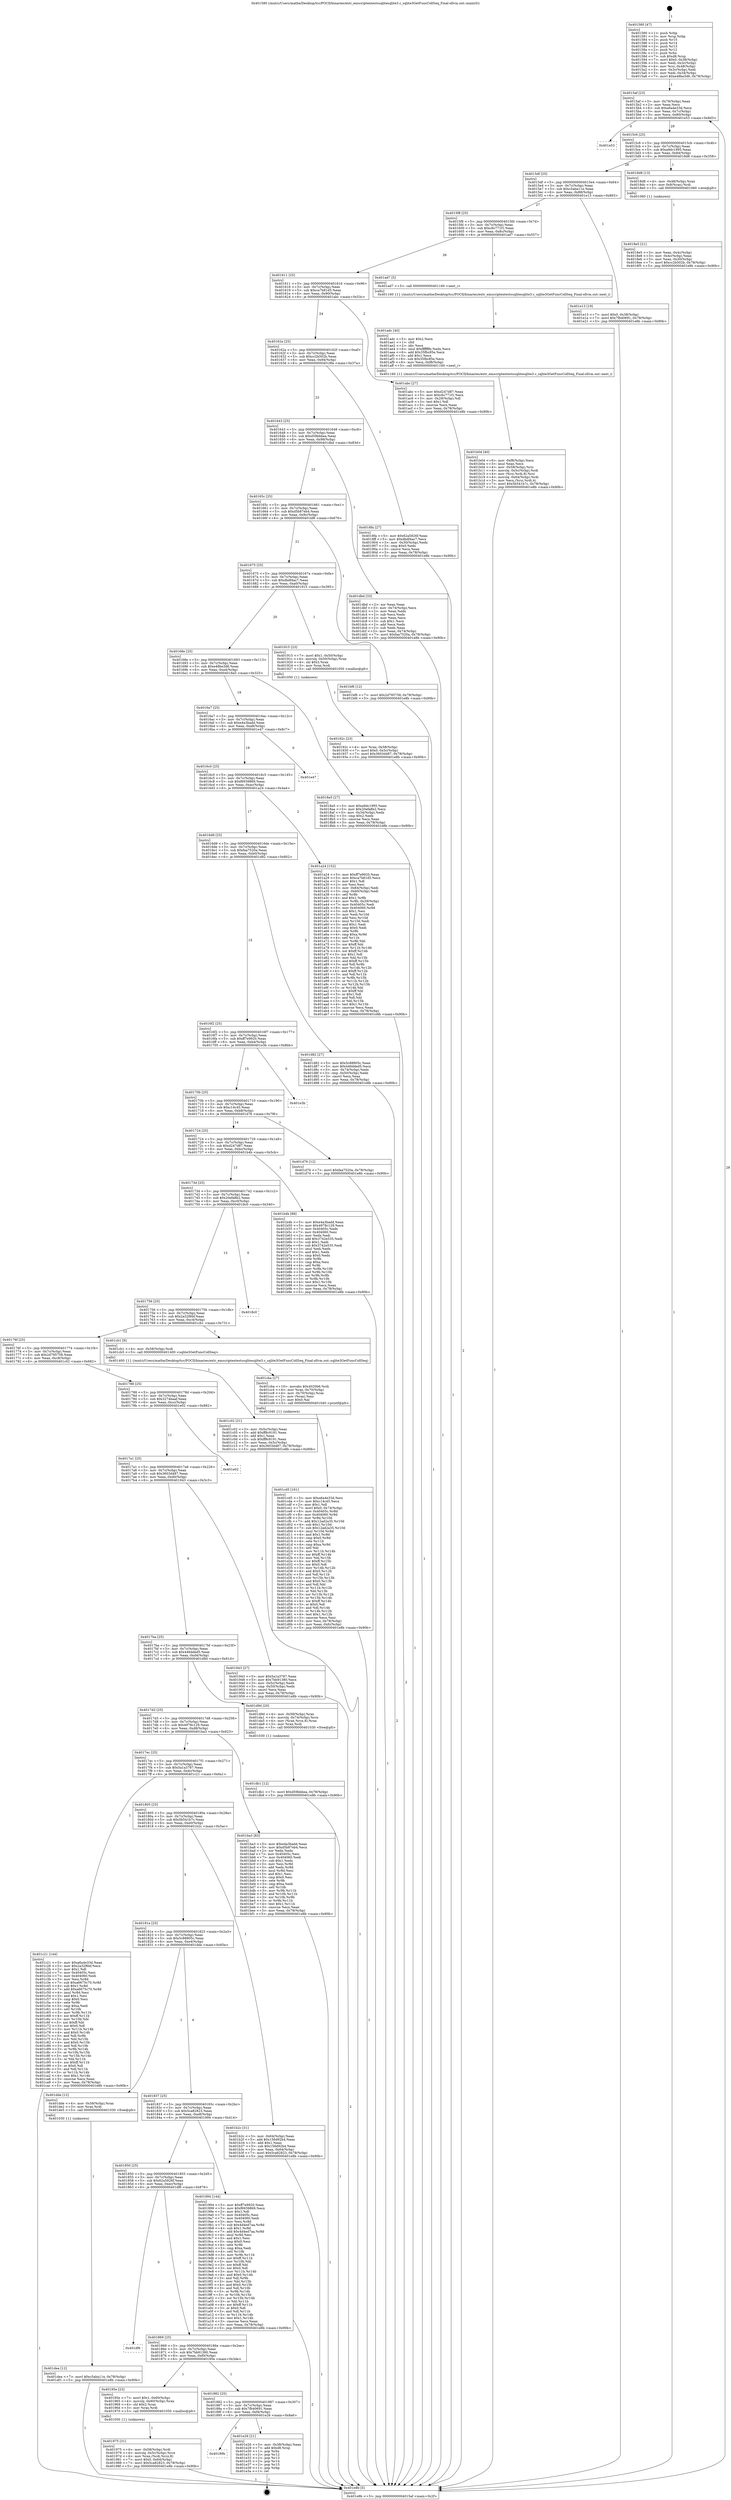 digraph "0x401580" {
  label = "0x401580 (/mnt/c/Users/mathe/Desktop/tcc/POCII/binaries/extr_emscriptentestssqlitesqlite3.c_sqlite3GetFuncCollSeq_Final-ollvm.out::main(0))"
  labelloc = "t"
  node[shape=record]

  Entry [label="",width=0.3,height=0.3,shape=circle,fillcolor=black,style=filled]
  "0x4015af" [label="{
     0x4015af [23]\l
     | [instrs]\l
     &nbsp;&nbsp;0x4015af \<+3\>: mov -0x78(%rbp),%eax\l
     &nbsp;&nbsp;0x4015b2 \<+2\>: mov %eax,%ecx\l
     &nbsp;&nbsp;0x4015b4 \<+6\>: sub $0xa6a4e33d,%ecx\l
     &nbsp;&nbsp;0x4015ba \<+3\>: mov %eax,-0x7c(%rbp)\l
     &nbsp;&nbsp;0x4015bd \<+3\>: mov %ecx,-0x80(%rbp)\l
     &nbsp;&nbsp;0x4015c0 \<+6\>: je 0000000000401e53 \<main+0x8d3\>\l
  }"]
  "0x401e53" [label="{
     0x401e53\l
  }", style=dashed]
  "0x4015c6" [label="{
     0x4015c6 [25]\l
     | [instrs]\l
     &nbsp;&nbsp;0x4015c6 \<+5\>: jmp 00000000004015cb \<main+0x4b\>\l
     &nbsp;&nbsp;0x4015cb \<+3\>: mov -0x7c(%rbp),%eax\l
     &nbsp;&nbsp;0x4015ce \<+5\>: sub $0xa9dc1995,%eax\l
     &nbsp;&nbsp;0x4015d3 \<+6\>: mov %eax,-0x84(%rbp)\l
     &nbsp;&nbsp;0x4015d9 \<+6\>: je 00000000004018d8 \<main+0x358\>\l
  }"]
  Exit [label="",width=0.3,height=0.3,shape=circle,fillcolor=black,style=filled,peripheries=2]
  "0x4018d8" [label="{
     0x4018d8 [13]\l
     | [instrs]\l
     &nbsp;&nbsp;0x4018d8 \<+4\>: mov -0x48(%rbp),%rax\l
     &nbsp;&nbsp;0x4018dc \<+4\>: mov 0x8(%rax),%rdi\l
     &nbsp;&nbsp;0x4018e0 \<+5\>: call 0000000000401060 \<atoi@plt\>\l
     | [calls]\l
     &nbsp;&nbsp;0x401060 \{1\} (unknown)\l
  }"]
  "0x4015df" [label="{
     0x4015df [25]\l
     | [instrs]\l
     &nbsp;&nbsp;0x4015df \<+5\>: jmp 00000000004015e4 \<main+0x64\>\l
     &nbsp;&nbsp;0x4015e4 \<+3\>: mov -0x7c(%rbp),%eax\l
     &nbsp;&nbsp;0x4015e7 \<+5\>: sub $0xc5aba11e,%eax\l
     &nbsp;&nbsp;0x4015ec \<+6\>: mov %eax,-0x88(%rbp)\l
     &nbsp;&nbsp;0x4015f2 \<+6\>: je 0000000000401e13 \<main+0x893\>\l
  }"]
  "0x40189b" [label="{
     0x40189b\l
  }", style=dashed]
  "0x401e13" [label="{
     0x401e13 [19]\l
     | [instrs]\l
     &nbsp;&nbsp;0x401e13 \<+7\>: movl $0x0,-0x38(%rbp)\l
     &nbsp;&nbsp;0x401e1a \<+7\>: movl $0x7fb40691,-0x78(%rbp)\l
     &nbsp;&nbsp;0x401e21 \<+5\>: jmp 0000000000401e8b \<main+0x90b\>\l
  }"]
  "0x4015f8" [label="{
     0x4015f8 [25]\l
     | [instrs]\l
     &nbsp;&nbsp;0x4015f8 \<+5\>: jmp 00000000004015fd \<main+0x7d\>\l
     &nbsp;&nbsp;0x4015fd \<+3\>: mov -0x7c(%rbp),%eax\l
     &nbsp;&nbsp;0x401600 \<+5\>: sub $0xc6c771f1,%eax\l
     &nbsp;&nbsp;0x401605 \<+6\>: mov %eax,-0x8c(%rbp)\l
     &nbsp;&nbsp;0x40160b \<+6\>: je 0000000000401ad7 \<main+0x557\>\l
  }"]
  "0x401e26" [label="{
     0x401e26 [21]\l
     | [instrs]\l
     &nbsp;&nbsp;0x401e26 \<+3\>: mov -0x38(%rbp),%eax\l
     &nbsp;&nbsp;0x401e29 \<+7\>: add $0xd8,%rsp\l
     &nbsp;&nbsp;0x401e30 \<+1\>: pop %rbx\l
     &nbsp;&nbsp;0x401e31 \<+2\>: pop %r12\l
     &nbsp;&nbsp;0x401e33 \<+2\>: pop %r13\l
     &nbsp;&nbsp;0x401e35 \<+2\>: pop %r14\l
     &nbsp;&nbsp;0x401e37 \<+2\>: pop %r15\l
     &nbsp;&nbsp;0x401e39 \<+1\>: pop %rbp\l
     &nbsp;&nbsp;0x401e3a \<+1\>: ret\l
  }"]
  "0x401ad7" [label="{
     0x401ad7 [5]\l
     | [instrs]\l
     &nbsp;&nbsp;0x401ad7 \<+5\>: call 0000000000401160 \<next_i\>\l
     | [calls]\l
     &nbsp;&nbsp;0x401160 \{1\} (/mnt/c/Users/mathe/Desktop/tcc/POCII/binaries/extr_emscriptentestssqlitesqlite3.c_sqlite3GetFuncCollSeq_Final-ollvm.out::next_i)\l
  }"]
  "0x401611" [label="{
     0x401611 [25]\l
     | [instrs]\l
     &nbsp;&nbsp;0x401611 \<+5\>: jmp 0000000000401616 \<main+0x96\>\l
     &nbsp;&nbsp;0x401616 \<+3\>: mov -0x7c(%rbp),%eax\l
     &nbsp;&nbsp;0x401619 \<+5\>: sub $0xca7b81d5,%eax\l
     &nbsp;&nbsp;0x40161e \<+6\>: mov %eax,-0x90(%rbp)\l
     &nbsp;&nbsp;0x401624 \<+6\>: je 0000000000401abc \<main+0x53c\>\l
  }"]
  "0x401dea" [label="{
     0x401dea [12]\l
     | [instrs]\l
     &nbsp;&nbsp;0x401dea \<+7\>: movl $0xc5aba11e,-0x78(%rbp)\l
     &nbsp;&nbsp;0x401df1 \<+5\>: jmp 0000000000401e8b \<main+0x90b\>\l
  }"]
  "0x401abc" [label="{
     0x401abc [27]\l
     | [instrs]\l
     &nbsp;&nbsp;0x401abc \<+5\>: mov $0xd247d87,%eax\l
     &nbsp;&nbsp;0x401ac1 \<+5\>: mov $0xc6c771f1,%ecx\l
     &nbsp;&nbsp;0x401ac6 \<+3\>: mov -0x29(%rbp),%dl\l
     &nbsp;&nbsp;0x401ac9 \<+3\>: test $0x1,%dl\l
     &nbsp;&nbsp;0x401acc \<+3\>: cmovne %ecx,%eax\l
     &nbsp;&nbsp;0x401acf \<+3\>: mov %eax,-0x78(%rbp)\l
     &nbsp;&nbsp;0x401ad2 \<+5\>: jmp 0000000000401e8b \<main+0x90b\>\l
  }"]
  "0x40162a" [label="{
     0x40162a [25]\l
     | [instrs]\l
     &nbsp;&nbsp;0x40162a \<+5\>: jmp 000000000040162f \<main+0xaf\>\l
     &nbsp;&nbsp;0x40162f \<+3\>: mov -0x7c(%rbp),%eax\l
     &nbsp;&nbsp;0x401632 \<+5\>: sub $0xcc2b502b,%eax\l
     &nbsp;&nbsp;0x401637 \<+6\>: mov %eax,-0x94(%rbp)\l
     &nbsp;&nbsp;0x40163d \<+6\>: je 00000000004018fa \<main+0x37a\>\l
  }"]
  "0x401db1" [label="{
     0x401db1 [12]\l
     | [instrs]\l
     &nbsp;&nbsp;0x401db1 \<+7\>: movl $0xd59bbbea,-0x78(%rbp)\l
     &nbsp;&nbsp;0x401db8 \<+5\>: jmp 0000000000401e8b \<main+0x90b\>\l
  }"]
  "0x4018fa" [label="{
     0x4018fa [27]\l
     | [instrs]\l
     &nbsp;&nbsp;0x4018fa \<+5\>: mov $0x62a5826f,%eax\l
     &nbsp;&nbsp;0x4018ff \<+5\>: mov $0xdbdf4ac7,%ecx\l
     &nbsp;&nbsp;0x401904 \<+3\>: mov -0x30(%rbp),%edx\l
     &nbsp;&nbsp;0x401907 \<+3\>: cmp $0x0,%edx\l
     &nbsp;&nbsp;0x40190a \<+3\>: cmove %ecx,%eax\l
     &nbsp;&nbsp;0x40190d \<+3\>: mov %eax,-0x78(%rbp)\l
     &nbsp;&nbsp;0x401910 \<+5\>: jmp 0000000000401e8b \<main+0x90b\>\l
  }"]
  "0x401643" [label="{
     0x401643 [25]\l
     | [instrs]\l
     &nbsp;&nbsp;0x401643 \<+5\>: jmp 0000000000401648 \<main+0xc8\>\l
     &nbsp;&nbsp;0x401648 \<+3\>: mov -0x7c(%rbp),%eax\l
     &nbsp;&nbsp;0x40164b \<+5\>: sub $0xd59bbbea,%eax\l
     &nbsp;&nbsp;0x401650 \<+6\>: mov %eax,-0x98(%rbp)\l
     &nbsp;&nbsp;0x401656 \<+6\>: je 0000000000401dbd \<main+0x83d\>\l
  }"]
  "0x401cd5" [label="{
     0x401cd5 [161]\l
     | [instrs]\l
     &nbsp;&nbsp;0x401cd5 \<+5\>: mov $0xa6a4e33d,%esi\l
     &nbsp;&nbsp;0x401cda \<+5\>: mov $0xc14c45,%ecx\l
     &nbsp;&nbsp;0x401cdf \<+2\>: mov $0x1,%dl\l
     &nbsp;&nbsp;0x401ce1 \<+7\>: movl $0x0,-0x74(%rbp)\l
     &nbsp;&nbsp;0x401ce8 \<+8\>: mov 0x40405c,%r8d\l
     &nbsp;&nbsp;0x401cf0 \<+8\>: mov 0x404060,%r9d\l
     &nbsp;&nbsp;0x401cf8 \<+3\>: mov %r8d,%r10d\l
     &nbsp;&nbsp;0x401cfb \<+7\>: add $0x12ad2a35,%r10d\l
     &nbsp;&nbsp;0x401d02 \<+4\>: sub $0x1,%r10d\l
     &nbsp;&nbsp;0x401d06 \<+7\>: sub $0x12ad2a35,%r10d\l
     &nbsp;&nbsp;0x401d0d \<+4\>: imul %r10d,%r8d\l
     &nbsp;&nbsp;0x401d11 \<+4\>: and $0x1,%r8d\l
     &nbsp;&nbsp;0x401d15 \<+4\>: cmp $0x0,%r8d\l
     &nbsp;&nbsp;0x401d19 \<+4\>: sete %r11b\l
     &nbsp;&nbsp;0x401d1d \<+4\>: cmp $0xa,%r9d\l
     &nbsp;&nbsp;0x401d21 \<+3\>: setl %bl\l
     &nbsp;&nbsp;0x401d24 \<+3\>: mov %r11b,%r14b\l
     &nbsp;&nbsp;0x401d27 \<+4\>: xor $0xff,%r14b\l
     &nbsp;&nbsp;0x401d2b \<+3\>: mov %bl,%r15b\l
     &nbsp;&nbsp;0x401d2e \<+4\>: xor $0xff,%r15b\l
     &nbsp;&nbsp;0x401d32 \<+3\>: xor $0x0,%dl\l
     &nbsp;&nbsp;0x401d35 \<+3\>: mov %r14b,%r12b\l
     &nbsp;&nbsp;0x401d38 \<+4\>: and $0x0,%r12b\l
     &nbsp;&nbsp;0x401d3c \<+3\>: and %dl,%r11b\l
     &nbsp;&nbsp;0x401d3f \<+3\>: mov %r15b,%r13b\l
     &nbsp;&nbsp;0x401d42 \<+4\>: and $0x0,%r13b\l
     &nbsp;&nbsp;0x401d46 \<+2\>: and %dl,%bl\l
     &nbsp;&nbsp;0x401d48 \<+3\>: or %r11b,%r12b\l
     &nbsp;&nbsp;0x401d4b \<+3\>: or %bl,%r13b\l
     &nbsp;&nbsp;0x401d4e \<+3\>: xor %r13b,%r12b\l
     &nbsp;&nbsp;0x401d51 \<+3\>: or %r15b,%r14b\l
     &nbsp;&nbsp;0x401d54 \<+4\>: xor $0xff,%r14b\l
     &nbsp;&nbsp;0x401d58 \<+3\>: or $0x0,%dl\l
     &nbsp;&nbsp;0x401d5b \<+3\>: and %dl,%r14b\l
     &nbsp;&nbsp;0x401d5e \<+3\>: or %r14b,%r12b\l
     &nbsp;&nbsp;0x401d61 \<+4\>: test $0x1,%r12b\l
     &nbsp;&nbsp;0x401d65 \<+3\>: cmovne %ecx,%esi\l
     &nbsp;&nbsp;0x401d68 \<+3\>: mov %esi,-0x78(%rbp)\l
     &nbsp;&nbsp;0x401d6b \<+6\>: mov %eax,-0xfc(%rbp)\l
     &nbsp;&nbsp;0x401d71 \<+5\>: jmp 0000000000401e8b \<main+0x90b\>\l
  }"]
  "0x401dbd" [label="{
     0x401dbd [33]\l
     | [instrs]\l
     &nbsp;&nbsp;0x401dbd \<+2\>: xor %eax,%eax\l
     &nbsp;&nbsp;0x401dbf \<+3\>: mov -0x74(%rbp),%ecx\l
     &nbsp;&nbsp;0x401dc2 \<+2\>: mov %eax,%edx\l
     &nbsp;&nbsp;0x401dc4 \<+2\>: sub %ecx,%edx\l
     &nbsp;&nbsp;0x401dc6 \<+2\>: mov %eax,%ecx\l
     &nbsp;&nbsp;0x401dc8 \<+3\>: sub $0x1,%ecx\l
     &nbsp;&nbsp;0x401dcb \<+2\>: add %ecx,%edx\l
     &nbsp;&nbsp;0x401dcd \<+2\>: sub %edx,%eax\l
     &nbsp;&nbsp;0x401dcf \<+3\>: mov %eax,-0x74(%rbp)\l
     &nbsp;&nbsp;0x401dd2 \<+7\>: movl $0xfaa7520a,-0x78(%rbp)\l
     &nbsp;&nbsp;0x401dd9 \<+5\>: jmp 0000000000401e8b \<main+0x90b\>\l
  }"]
  "0x40165c" [label="{
     0x40165c [25]\l
     | [instrs]\l
     &nbsp;&nbsp;0x40165c \<+5\>: jmp 0000000000401661 \<main+0xe1\>\l
     &nbsp;&nbsp;0x401661 \<+3\>: mov -0x7c(%rbp),%eax\l
     &nbsp;&nbsp;0x401664 \<+5\>: sub $0xd5b87eb4,%eax\l
     &nbsp;&nbsp;0x401669 \<+6\>: mov %eax,-0x9c(%rbp)\l
     &nbsp;&nbsp;0x40166f \<+6\>: je 0000000000401bf6 \<main+0x676\>\l
  }"]
  "0x401cba" [label="{
     0x401cba [27]\l
     | [instrs]\l
     &nbsp;&nbsp;0x401cba \<+10\>: movabs $0x4020b6,%rdi\l
     &nbsp;&nbsp;0x401cc4 \<+4\>: mov %rax,-0x70(%rbp)\l
     &nbsp;&nbsp;0x401cc8 \<+4\>: mov -0x70(%rbp),%rax\l
     &nbsp;&nbsp;0x401ccc \<+2\>: mov (%rax),%esi\l
     &nbsp;&nbsp;0x401cce \<+2\>: mov $0x0,%al\l
     &nbsp;&nbsp;0x401cd0 \<+5\>: call 0000000000401040 \<printf@plt\>\l
     | [calls]\l
     &nbsp;&nbsp;0x401040 \{1\} (unknown)\l
  }"]
  "0x401bf6" [label="{
     0x401bf6 [12]\l
     | [instrs]\l
     &nbsp;&nbsp;0x401bf6 \<+7\>: movl $0x2d795758,-0x78(%rbp)\l
     &nbsp;&nbsp;0x401bfd \<+5\>: jmp 0000000000401e8b \<main+0x90b\>\l
  }"]
  "0x401675" [label="{
     0x401675 [25]\l
     | [instrs]\l
     &nbsp;&nbsp;0x401675 \<+5\>: jmp 000000000040167a \<main+0xfa\>\l
     &nbsp;&nbsp;0x40167a \<+3\>: mov -0x7c(%rbp),%eax\l
     &nbsp;&nbsp;0x40167d \<+5\>: sub $0xdbdf4ac7,%eax\l
     &nbsp;&nbsp;0x401682 \<+6\>: mov %eax,-0xa0(%rbp)\l
     &nbsp;&nbsp;0x401688 \<+6\>: je 0000000000401915 \<main+0x395\>\l
  }"]
  "0x401b04" [label="{
     0x401b04 [40]\l
     | [instrs]\l
     &nbsp;&nbsp;0x401b04 \<+6\>: mov -0xf8(%rbp),%ecx\l
     &nbsp;&nbsp;0x401b0a \<+3\>: imul %eax,%ecx\l
     &nbsp;&nbsp;0x401b0d \<+4\>: mov -0x58(%rbp),%rsi\l
     &nbsp;&nbsp;0x401b11 \<+4\>: movslq -0x5c(%rbp),%rdi\l
     &nbsp;&nbsp;0x401b15 \<+4\>: mov (%rsi,%rdi,8),%rsi\l
     &nbsp;&nbsp;0x401b19 \<+4\>: movslq -0x64(%rbp),%rdi\l
     &nbsp;&nbsp;0x401b1d \<+3\>: mov %ecx,(%rsi,%rdi,4)\l
     &nbsp;&nbsp;0x401b20 \<+7\>: movl $0x5b541b7c,-0x78(%rbp)\l
     &nbsp;&nbsp;0x401b27 \<+5\>: jmp 0000000000401e8b \<main+0x90b\>\l
  }"]
  "0x401915" [label="{
     0x401915 [23]\l
     | [instrs]\l
     &nbsp;&nbsp;0x401915 \<+7\>: movl $0x1,-0x50(%rbp)\l
     &nbsp;&nbsp;0x40191c \<+4\>: movslq -0x50(%rbp),%rax\l
     &nbsp;&nbsp;0x401920 \<+4\>: shl $0x3,%rax\l
     &nbsp;&nbsp;0x401924 \<+3\>: mov %rax,%rdi\l
     &nbsp;&nbsp;0x401927 \<+5\>: call 0000000000401050 \<malloc@plt\>\l
     | [calls]\l
     &nbsp;&nbsp;0x401050 \{1\} (unknown)\l
  }"]
  "0x40168e" [label="{
     0x40168e [25]\l
     | [instrs]\l
     &nbsp;&nbsp;0x40168e \<+5\>: jmp 0000000000401693 \<main+0x113\>\l
     &nbsp;&nbsp;0x401693 \<+3\>: mov -0x7c(%rbp),%eax\l
     &nbsp;&nbsp;0x401696 \<+5\>: sub $0xe48be3d6,%eax\l
     &nbsp;&nbsp;0x40169b \<+6\>: mov %eax,-0xa4(%rbp)\l
     &nbsp;&nbsp;0x4016a1 \<+6\>: je 00000000004018a5 \<main+0x325\>\l
  }"]
  "0x401adc" [label="{
     0x401adc [40]\l
     | [instrs]\l
     &nbsp;&nbsp;0x401adc \<+5\>: mov $0x2,%ecx\l
     &nbsp;&nbsp;0x401ae1 \<+1\>: cltd\l
     &nbsp;&nbsp;0x401ae2 \<+2\>: idiv %ecx\l
     &nbsp;&nbsp;0x401ae4 \<+6\>: imul $0xfffffffe,%edx,%ecx\l
     &nbsp;&nbsp;0x401aea \<+6\>: add $0x35fbc85e,%ecx\l
     &nbsp;&nbsp;0x401af0 \<+3\>: add $0x1,%ecx\l
     &nbsp;&nbsp;0x401af3 \<+6\>: sub $0x35fbc85e,%ecx\l
     &nbsp;&nbsp;0x401af9 \<+6\>: mov %ecx,-0xf8(%rbp)\l
     &nbsp;&nbsp;0x401aff \<+5\>: call 0000000000401160 \<next_i\>\l
     | [calls]\l
     &nbsp;&nbsp;0x401160 \{1\} (/mnt/c/Users/mathe/Desktop/tcc/POCII/binaries/extr_emscriptentestssqlitesqlite3.c_sqlite3GetFuncCollSeq_Final-ollvm.out::next_i)\l
  }"]
  "0x4018a5" [label="{
     0x4018a5 [27]\l
     | [instrs]\l
     &nbsp;&nbsp;0x4018a5 \<+5\>: mov $0xa9dc1995,%eax\l
     &nbsp;&nbsp;0x4018aa \<+5\>: mov $0x20efa8b2,%ecx\l
     &nbsp;&nbsp;0x4018af \<+3\>: mov -0x34(%rbp),%edx\l
     &nbsp;&nbsp;0x4018b2 \<+3\>: cmp $0x2,%edx\l
     &nbsp;&nbsp;0x4018b5 \<+3\>: cmovne %ecx,%eax\l
     &nbsp;&nbsp;0x4018b8 \<+3\>: mov %eax,-0x78(%rbp)\l
     &nbsp;&nbsp;0x4018bb \<+5\>: jmp 0000000000401e8b \<main+0x90b\>\l
  }"]
  "0x4016a7" [label="{
     0x4016a7 [25]\l
     | [instrs]\l
     &nbsp;&nbsp;0x4016a7 \<+5\>: jmp 00000000004016ac \<main+0x12c\>\l
     &nbsp;&nbsp;0x4016ac \<+3\>: mov -0x7c(%rbp),%eax\l
     &nbsp;&nbsp;0x4016af \<+5\>: sub $0xe4a3badd,%eax\l
     &nbsp;&nbsp;0x4016b4 \<+6\>: mov %eax,-0xa8(%rbp)\l
     &nbsp;&nbsp;0x4016ba \<+6\>: je 0000000000401e47 \<main+0x8c7\>\l
  }"]
  "0x401e8b" [label="{
     0x401e8b [5]\l
     | [instrs]\l
     &nbsp;&nbsp;0x401e8b \<+5\>: jmp 00000000004015af \<main+0x2f\>\l
  }"]
  "0x401580" [label="{
     0x401580 [47]\l
     | [instrs]\l
     &nbsp;&nbsp;0x401580 \<+1\>: push %rbp\l
     &nbsp;&nbsp;0x401581 \<+3\>: mov %rsp,%rbp\l
     &nbsp;&nbsp;0x401584 \<+2\>: push %r15\l
     &nbsp;&nbsp;0x401586 \<+2\>: push %r14\l
     &nbsp;&nbsp;0x401588 \<+2\>: push %r13\l
     &nbsp;&nbsp;0x40158a \<+2\>: push %r12\l
     &nbsp;&nbsp;0x40158c \<+1\>: push %rbx\l
     &nbsp;&nbsp;0x40158d \<+7\>: sub $0xd8,%rsp\l
     &nbsp;&nbsp;0x401594 \<+7\>: movl $0x0,-0x38(%rbp)\l
     &nbsp;&nbsp;0x40159b \<+3\>: mov %edi,-0x3c(%rbp)\l
     &nbsp;&nbsp;0x40159e \<+4\>: mov %rsi,-0x48(%rbp)\l
     &nbsp;&nbsp;0x4015a2 \<+3\>: mov -0x3c(%rbp),%edi\l
     &nbsp;&nbsp;0x4015a5 \<+3\>: mov %edi,-0x34(%rbp)\l
     &nbsp;&nbsp;0x4015a8 \<+7\>: movl $0xe48be3d6,-0x78(%rbp)\l
  }"]
  "0x4018e5" [label="{
     0x4018e5 [21]\l
     | [instrs]\l
     &nbsp;&nbsp;0x4018e5 \<+3\>: mov %eax,-0x4c(%rbp)\l
     &nbsp;&nbsp;0x4018e8 \<+3\>: mov -0x4c(%rbp),%eax\l
     &nbsp;&nbsp;0x4018eb \<+3\>: mov %eax,-0x30(%rbp)\l
     &nbsp;&nbsp;0x4018ee \<+7\>: movl $0xcc2b502b,-0x78(%rbp)\l
     &nbsp;&nbsp;0x4018f5 \<+5\>: jmp 0000000000401e8b \<main+0x90b\>\l
  }"]
  "0x40192c" [label="{
     0x40192c [23]\l
     | [instrs]\l
     &nbsp;&nbsp;0x40192c \<+4\>: mov %rax,-0x58(%rbp)\l
     &nbsp;&nbsp;0x401930 \<+7\>: movl $0x0,-0x5c(%rbp)\l
     &nbsp;&nbsp;0x401937 \<+7\>: movl $0x3603d487,-0x78(%rbp)\l
     &nbsp;&nbsp;0x40193e \<+5\>: jmp 0000000000401e8b \<main+0x90b\>\l
  }"]
  "0x401975" [label="{
     0x401975 [31]\l
     | [instrs]\l
     &nbsp;&nbsp;0x401975 \<+4\>: mov -0x58(%rbp),%rdi\l
     &nbsp;&nbsp;0x401979 \<+4\>: movslq -0x5c(%rbp),%rcx\l
     &nbsp;&nbsp;0x40197d \<+4\>: mov %rax,(%rdi,%rcx,8)\l
     &nbsp;&nbsp;0x401981 \<+7\>: movl $0x0,-0x64(%rbp)\l
     &nbsp;&nbsp;0x401988 \<+7\>: movl $0x5ca82823,-0x78(%rbp)\l
     &nbsp;&nbsp;0x40198f \<+5\>: jmp 0000000000401e8b \<main+0x90b\>\l
  }"]
  "0x401e47" [label="{
     0x401e47\l
  }", style=dashed]
  "0x4016c0" [label="{
     0x4016c0 [25]\l
     | [instrs]\l
     &nbsp;&nbsp;0x4016c0 \<+5\>: jmp 00000000004016c5 \<main+0x145\>\l
     &nbsp;&nbsp;0x4016c5 \<+3\>: mov -0x7c(%rbp),%eax\l
     &nbsp;&nbsp;0x4016c8 \<+5\>: sub $0xf6939869,%eax\l
     &nbsp;&nbsp;0x4016cd \<+6\>: mov %eax,-0xac(%rbp)\l
     &nbsp;&nbsp;0x4016d3 \<+6\>: je 0000000000401a24 \<main+0x4a4\>\l
  }"]
  "0x401882" [label="{
     0x401882 [25]\l
     | [instrs]\l
     &nbsp;&nbsp;0x401882 \<+5\>: jmp 0000000000401887 \<main+0x307\>\l
     &nbsp;&nbsp;0x401887 \<+3\>: mov -0x7c(%rbp),%eax\l
     &nbsp;&nbsp;0x40188a \<+5\>: sub $0x7fb40691,%eax\l
     &nbsp;&nbsp;0x40188f \<+6\>: mov %eax,-0xf4(%rbp)\l
     &nbsp;&nbsp;0x401895 \<+6\>: je 0000000000401e26 \<main+0x8a6\>\l
  }"]
  "0x401a24" [label="{
     0x401a24 [152]\l
     | [instrs]\l
     &nbsp;&nbsp;0x401a24 \<+5\>: mov $0xff7e9920,%eax\l
     &nbsp;&nbsp;0x401a29 \<+5\>: mov $0xca7b81d5,%ecx\l
     &nbsp;&nbsp;0x401a2e \<+2\>: mov $0x1,%dl\l
     &nbsp;&nbsp;0x401a30 \<+2\>: xor %esi,%esi\l
     &nbsp;&nbsp;0x401a32 \<+3\>: mov -0x64(%rbp),%edi\l
     &nbsp;&nbsp;0x401a35 \<+3\>: cmp -0x60(%rbp),%edi\l
     &nbsp;&nbsp;0x401a38 \<+4\>: setl %r8b\l
     &nbsp;&nbsp;0x401a3c \<+4\>: and $0x1,%r8b\l
     &nbsp;&nbsp;0x401a40 \<+4\>: mov %r8b,-0x29(%rbp)\l
     &nbsp;&nbsp;0x401a44 \<+7\>: mov 0x40405c,%edi\l
     &nbsp;&nbsp;0x401a4b \<+8\>: mov 0x404060,%r9d\l
     &nbsp;&nbsp;0x401a53 \<+3\>: sub $0x1,%esi\l
     &nbsp;&nbsp;0x401a56 \<+3\>: mov %edi,%r10d\l
     &nbsp;&nbsp;0x401a59 \<+3\>: add %esi,%r10d\l
     &nbsp;&nbsp;0x401a5c \<+4\>: imul %r10d,%edi\l
     &nbsp;&nbsp;0x401a60 \<+3\>: and $0x1,%edi\l
     &nbsp;&nbsp;0x401a63 \<+3\>: cmp $0x0,%edi\l
     &nbsp;&nbsp;0x401a66 \<+4\>: sete %r8b\l
     &nbsp;&nbsp;0x401a6a \<+4\>: cmp $0xa,%r9d\l
     &nbsp;&nbsp;0x401a6e \<+4\>: setl %r11b\l
     &nbsp;&nbsp;0x401a72 \<+3\>: mov %r8b,%bl\l
     &nbsp;&nbsp;0x401a75 \<+3\>: xor $0xff,%bl\l
     &nbsp;&nbsp;0x401a78 \<+3\>: mov %r11b,%r14b\l
     &nbsp;&nbsp;0x401a7b \<+4\>: xor $0xff,%r14b\l
     &nbsp;&nbsp;0x401a7f \<+3\>: xor $0x1,%dl\l
     &nbsp;&nbsp;0x401a82 \<+3\>: mov %bl,%r15b\l
     &nbsp;&nbsp;0x401a85 \<+4\>: and $0xff,%r15b\l
     &nbsp;&nbsp;0x401a89 \<+3\>: and %dl,%r8b\l
     &nbsp;&nbsp;0x401a8c \<+3\>: mov %r14b,%r12b\l
     &nbsp;&nbsp;0x401a8f \<+4\>: and $0xff,%r12b\l
     &nbsp;&nbsp;0x401a93 \<+3\>: and %dl,%r11b\l
     &nbsp;&nbsp;0x401a96 \<+3\>: or %r8b,%r15b\l
     &nbsp;&nbsp;0x401a99 \<+3\>: or %r11b,%r12b\l
     &nbsp;&nbsp;0x401a9c \<+3\>: xor %r12b,%r15b\l
     &nbsp;&nbsp;0x401a9f \<+3\>: or %r14b,%bl\l
     &nbsp;&nbsp;0x401aa2 \<+3\>: xor $0xff,%bl\l
     &nbsp;&nbsp;0x401aa5 \<+3\>: or $0x1,%dl\l
     &nbsp;&nbsp;0x401aa8 \<+2\>: and %dl,%bl\l
     &nbsp;&nbsp;0x401aaa \<+3\>: or %bl,%r15b\l
     &nbsp;&nbsp;0x401aad \<+4\>: test $0x1,%r15b\l
     &nbsp;&nbsp;0x401ab1 \<+3\>: cmovne %ecx,%eax\l
     &nbsp;&nbsp;0x401ab4 \<+3\>: mov %eax,-0x78(%rbp)\l
     &nbsp;&nbsp;0x401ab7 \<+5\>: jmp 0000000000401e8b \<main+0x90b\>\l
  }"]
  "0x4016d9" [label="{
     0x4016d9 [25]\l
     | [instrs]\l
     &nbsp;&nbsp;0x4016d9 \<+5\>: jmp 00000000004016de \<main+0x15e\>\l
     &nbsp;&nbsp;0x4016de \<+3\>: mov -0x7c(%rbp),%eax\l
     &nbsp;&nbsp;0x4016e1 \<+5\>: sub $0xfaa7520a,%eax\l
     &nbsp;&nbsp;0x4016e6 \<+6\>: mov %eax,-0xb0(%rbp)\l
     &nbsp;&nbsp;0x4016ec \<+6\>: je 0000000000401d82 \<main+0x802\>\l
  }"]
  "0x40195e" [label="{
     0x40195e [23]\l
     | [instrs]\l
     &nbsp;&nbsp;0x40195e \<+7\>: movl $0x1,-0x60(%rbp)\l
     &nbsp;&nbsp;0x401965 \<+4\>: movslq -0x60(%rbp),%rax\l
     &nbsp;&nbsp;0x401969 \<+4\>: shl $0x2,%rax\l
     &nbsp;&nbsp;0x40196d \<+3\>: mov %rax,%rdi\l
     &nbsp;&nbsp;0x401970 \<+5\>: call 0000000000401050 \<malloc@plt\>\l
     | [calls]\l
     &nbsp;&nbsp;0x401050 \{1\} (unknown)\l
  }"]
  "0x401d82" [label="{
     0x401d82 [27]\l
     | [instrs]\l
     &nbsp;&nbsp;0x401d82 \<+5\>: mov $0x5c88805c,%eax\l
     &nbsp;&nbsp;0x401d87 \<+5\>: mov $0x446dded5,%ecx\l
     &nbsp;&nbsp;0x401d8c \<+3\>: mov -0x74(%rbp),%edx\l
     &nbsp;&nbsp;0x401d8f \<+3\>: cmp -0x50(%rbp),%edx\l
     &nbsp;&nbsp;0x401d92 \<+3\>: cmovl %ecx,%eax\l
     &nbsp;&nbsp;0x401d95 \<+3\>: mov %eax,-0x78(%rbp)\l
     &nbsp;&nbsp;0x401d98 \<+5\>: jmp 0000000000401e8b \<main+0x90b\>\l
  }"]
  "0x4016f2" [label="{
     0x4016f2 [25]\l
     | [instrs]\l
     &nbsp;&nbsp;0x4016f2 \<+5\>: jmp 00000000004016f7 \<main+0x177\>\l
     &nbsp;&nbsp;0x4016f7 \<+3\>: mov -0x7c(%rbp),%eax\l
     &nbsp;&nbsp;0x4016fa \<+5\>: sub $0xff7e9920,%eax\l
     &nbsp;&nbsp;0x4016ff \<+6\>: mov %eax,-0xb4(%rbp)\l
     &nbsp;&nbsp;0x401705 \<+6\>: je 0000000000401e3b \<main+0x8bb\>\l
  }"]
  "0x401869" [label="{
     0x401869 [25]\l
     | [instrs]\l
     &nbsp;&nbsp;0x401869 \<+5\>: jmp 000000000040186e \<main+0x2ee\>\l
     &nbsp;&nbsp;0x40186e \<+3\>: mov -0x7c(%rbp),%eax\l
     &nbsp;&nbsp;0x401871 \<+5\>: sub $0x7bb91380,%eax\l
     &nbsp;&nbsp;0x401876 \<+6\>: mov %eax,-0xf0(%rbp)\l
     &nbsp;&nbsp;0x40187c \<+6\>: je 000000000040195e \<main+0x3de\>\l
  }"]
  "0x401e3b" [label="{
     0x401e3b\l
  }", style=dashed]
  "0x40170b" [label="{
     0x40170b [25]\l
     | [instrs]\l
     &nbsp;&nbsp;0x40170b \<+5\>: jmp 0000000000401710 \<main+0x190\>\l
     &nbsp;&nbsp;0x401710 \<+3\>: mov -0x7c(%rbp),%eax\l
     &nbsp;&nbsp;0x401713 \<+5\>: sub $0xc14c45,%eax\l
     &nbsp;&nbsp;0x401718 \<+6\>: mov %eax,-0xb8(%rbp)\l
     &nbsp;&nbsp;0x40171e \<+6\>: je 0000000000401d76 \<main+0x7f6\>\l
  }"]
  "0x401df6" [label="{
     0x401df6\l
  }", style=dashed]
  "0x401d76" [label="{
     0x401d76 [12]\l
     | [instrs]\l
     &nbsp;&nbsp;0x401d76 \<+7\>: movl $0xfaa7520a,-0x78(%rbp)\l
     &nbsp;&nbsp;0x401d7d \<+5\>: jmp 0000000000401e8b \<main+0x90b\>\l
  }"]
  "0x401724" [label="{
     0x401724 [25]\l
     | [instrs]\l
     &nbsp;&nbsp;0x401724 \<+5\>: jmp 0000000000401729 \<main+0x1a9\>\l
     &nbsp;&nbsp;0x401729 \<+3\>: mov -0x7c(%rbp),%eax\l
     &nbsp;&nbsp;0x40172c \<+5\>: sub $0xd247d87,%eax\l
     &nbsp;&nbsp;0x401731 \<+6\>: mov %eax,-0xbc(%rbp)\l
     &nbsp;&nbsp;0x401737 \<+6\>: je 0000000000401b4b \<main+0x5cb\>\l
  }"]
  "0x401850" [label="{
     0x401850 [25]\l
     | [instrs]\l
     &nbsp;&nbsp;0x401850 \<+5\>: jmp 0000000000401855 \<main+0x2d5\>\l
     &nbsp;&nbsp;0x401855 \<+3\>: mov -0x7c(%rbp),%eax\l
     &nbsp;&nbsp;0x401858 \<+5\>: sub $0x62a5826f,%eax\l
     &nbsp;&nbsp;0x40185d \<+6\>: mov %eax,-0xec(%rbp)\l
     &nbsp;&nbsp;0x401863 \<+6\>: je 0000000000401df6 \<main+0x876\>\l
  }"]
  "0x401b4b" [label="{
     0x401b4b [88]\l
     | [instrs]\l
     &nbsp;&nbsp;0x401b4b \<+5\>: mov $0xe4a3badd,%eax\l
     &nbsp;&nbsp;0x401b50 \<+5\>: mov $0x4978c129,%ecx\l
     &nbsp;&nbsp;0x401b55 \<+7\>: mov 0x40405c,%edx\l
     &nbsp;&nbsp;0x401b5c \<+7\>: mov 0x404060,%esi\l
     &nbsp;&nbsp;0x401b63 \<+2\>: mov %edx,%edi\l
     &nbsp;&nbsp;0x401b65 \<+6\>: add $0x3742e535,%edi\l
     &nbsp;&nbsp;0x401b6b \<+3\>: sub $0x1,%edi\l
     &nbsp;&nbsp;0x401b6e \<+6\>: sub $0x3742e535,%edi\l
     &nbsp;&nbsp;0x401b74 \<+3\>: imul %edi,%edx\l
     &nbsp;&nbsp;0x401b77 \<+3\>: and $0x1,%edx\l
     &nbsp;&nbsp;0x401b7a \<+3\>: cmp $0x0,%edx\l
     &nbsp;&nbsp;0x401b7d \<+4\>: sete %r8b\l
     &nbsp;&nbsp;0x401b81 \<+3\>: cmp $0xa,%esi\l
     &nbsp;&nbsp;0x401b84 \<+4\>: setl %r9b\l
     &nbsp;&nbsp;0x401b88 \<+3\>: mov %r8b,%r10b\l
     &nbsp;&nbsp;0x401b8b \<+3\>: and %r9b,%r10b\l
     &nbsp;&nbsp;0x401b8e \<+3\>: xor %r9b,%r8b\l
     &nbsp;&nbsp;0x401b91 \<+3\>: or %r8b,%r10b\l
     &nbsp;&nbsp;0x401b94 \<+4\>: test $0x1,%r10b\l
     &nbsp;&nbsp;0x401b98 \<+3\>: cmovne %ecx,%eax\l
     &nbsp;&nbsp;0x401b9b \<+3\>: mov %eax,-0x78(%rbp)\l
     &nbsp;&nbsp;0x401b9e \<+5\>: jmp 0000000000401e8b \<main+0x90b\>\l
  }"]
  "0x40173d" [label="{
     0x40173d [25]\l
     | [instrs]\l
     &nbsp;&nbsp;0x40173d \<+5\>: jmp 0000000000401742 \<main+0x1c2\>\l
     &nbsp;&nbsp;0x401742 \<+3\>: mov -0x7c(%rbp),%eax\l
     &nbsp;&nbsp;0x401745 \<+5\>: sub $0x20efa8b2,%eax\l
     &nbsp;&nbsp;0x40174a \<+6\>: mov %eax,-0xc0(%rbp)\l
     &nbsp;&nbsp;0x401750 \<+6\>: je 00000000004018c0 \<main+0x340\>\l
  }"]
  "0x401994" [label="{
     0x401994 [144]\l
     | [instrs]\l
     &nbsp;&nbsp;0x401994 \<+5\>: mov $0xff7e9920,%eax\l
     &nbsp;&nbsp;0x401999 \<+5\>: mov $0xf6939869,%ecx\l
     &nbsp;&nbsp;0x40199e \<+2\>: mov $0x1,%dl\l
     &nbsp;&nbsp;0x4019a0 \<+7\>: mov 0x40405c,%esi\l
     &nbsp;&nbsp;0x4019a7 \<+7\>: mov 0x404060,%edi\l
     &nbsp;&nbsp;0x4019ae \<+3\>: mov %esi,%r8d\l
     &nbsp;&nbsp;0x4019b1 \<+7\>: sub $0x4d4ed7aa,%r8d\l
     &nbsp;&nbsp;0x4019b8 \<+4\>: sub $0x1,%r8d\l
     &nbsp;&nbsp;0x4019bc \<+7\>: add $0x4d4ed7aa,%r8d\l
     &nbsp;&nbsp;0x4019c3 \<+4\>: imul %r8d,%esi\l
     &nbsp;&nbsp;0x4019c7 \<+3\>: and $0x1,%esi\l
     &nbsp;&nbsp;0x4019ca \<+3\>: cmp $0x0,%esi\l
     &nbsp;&nbsp;0x4019cd \<+4\>: sete %r9b\l
     &nbsp;&nbsp;0x4019d1 \<+3\>: cmp $0xa,%edi\l
     &nbsp;&nbsp;0x4019d4 \<+4\>: setl %r10b\l
     &nbsp;&nbsp;0x4019d8 \<+3\>: mov %r9b,%r11b\l
     &nbsp;&nbsp;0x4019db \<+4\>: xor $0xff,%r11b\l
     &nbsp;&nbsp;0x4019df \<+3\>: mov %r10b,%bl\l
     &nbsp;&nbsp;0x4019e2 \<+3\>: xor $0xff,%bl\l
     &nbsp;&nbsp;0x4019e5 \<+3\>: xor $0x0,%dl\l
     &nbsp;&nbsp;0x4019e8 \<+3\>: mov %r11b,%r14b\l
     &nbsp;&nbsp;0x4019eb \<+4\>: and $0x0,%r14b\l
     &nbsp;&nbsp;0x4019ef \<+3\>: and %dl,%r9b\l
     &nbsp;&nbsp;0x4019f2 \<+3\>: mov %bl,%r15b\l
     &nbsp;&nbsp;0x4019f5 \<+4\>: and $0x0,%r15b\l
     &nbsp;&nbsp;0x4019f9 \<+3\>: and %dl,%r10b\l
     &nbsp;&nbsp;0x4019fc \<+3\>: or %r9b,%r14b\l
     &nbsp;&nbsp;0x4019ff \<+3\>: or %r10b,%r15b\l
     &nbsp;&nbsp;0x401a02 \<+3\>: xor %r15b,%r14b\l
     &nbsp;&nbsp;0x401a05 \<+3\>: or %bl,%r11b\l
     &nbsp;&nbsp;0x401a08 \<+4\>: xor $0xff,%r11b\l
     &nbsp;&nbsp;0x401a0c \<+3\>: or $0x0,%dl\l
     &nbsp;&nbsp;0x401a0f \<+3\>: and %dl,%r11b\l
     &nbsp;&nbsp;0x401a12 \<+3\>: or %r11b,%r14b\l
     &nbsp;&nbsp;0x401a15 \<+4\>: test $0x1,%r14b\l
     &nbsp;&nbsp;0x401a19 \<+3\>: cmovne %ecx,%eax\l
     &nbsp;&nbsp;0x401a1c \<+3\>: mov %eax,-0x78(%rbp)\l
     &nbsp;&nbsp;0x401a1f \<+5\>: jmp 0000000000401e8b \<main+0x90b\>\l
  }"]
  "0x4018c0" [label="{
     0x4018c0\l
  }", style=dashed]
  "0x401756" [label="{
     0x401756 [25]\l
     | [instrs]\l
     &nbsp;&nbsp;0x401756 \<+5\>: jmp 000000000040175b \<main+0x1db\>\l
     &nbsp;&nbsp;0x40175b \<+3\>: mov -0x7c(%rbp),%eax\l
     &nbsp;&nbsp;0x40175e \<+5\>: sub $0x2a32f6bf,%eax\l
     &nbsp;&nbsp;0x401763 \<+6\>: mov %eax,-0xc4(%rbp)\l
     &nbsp;&nbsp;0x401769 \<+6\>: je 0000000000401cb1 \<main+0x731\>\l
  }"]
  "0x401837" [label="{
     0x401837 [25]\l
     | [instrs]\l
     &nbsp;&nbsp;0x401837 \<+5\>: jmp 000000000040183c \<main+0x2bc\>\l
     &nbsp;&nbsp;0x40183c \<+3\>: mov -0x7c(%rbp),%eax\l
     &nbsp;&nbsp;0x40183f \<+5\>: sub $0x5ca82823,%eax\l
     &nbsp;&nbsp;0x401844 \<+6\>: mov %eax,-0xe8(%rbp)\l
     &nbsp;&nbsp;0x40184a \<+6\>: je 0000000000401994 \<main+0x414\>\l
  }"]
  "0x401cb1" [label="{
     0x401cb1 [9]\l
     | [instrs]\l
     &nbsp;&nbsp;0x401cb1 \<+4\>: mov -0x58(%rbp),%rdi\l
     &nbsp;&nbsp;0x401cb5 \<+5\>: call 0000000000401400 \<sqlite3GetFuncCollSeq\>\l
     | [calls]\l
     &nbsp;&nbsp;0x401400 \{1\} (/mnt/c/Users/mathe/Desktop/tcc/POCII/binaries/extr_emscriptentestssqlitesqlite3.c_sqlite3GetFuncCollSeq_Final-ollvm.out::sqlite3GetFuncCollSeq)\l
  }"]
  "0x40176f" [label="{
     0x40176f [25]\l
     | [instrs]\l
     &nbsp;&nbsp;0x40176f \<+5\>: jmp 0000000000401774 \<main+0x1f4\>\l
     &nbsp;&nbsp;0x401774 \<+3\>: mov -0x7c(%rbp),%eax\l
     &nbsp;&nbsp;0x401777 \<+5\>: sub $0x2d795758,%eax\l
     &nbsp;&nbsp;0x40177c \<+6\>: mov %eax,-0xc8(%rbp)\l
     &nbsp;&nbsp;0x401782 \<+6\>: je 0000000000401c02 \<main+0x682\>\l
  }"]
  "0x401dde" [label="{
     0x401dde [12]\l
     | [instrs]\l
     &nbsp;&nbsp;0x401dde \<+4\>: mov -0x58(%rbp),%rax\l
     &nbsp;&nbsp;0x401de2 \<+3\>: mov %rax,%rdi\l
     &nbsp;&nbsp;0x401de5 \<+5\>: call 0000000000401030 \<free@plt\>\l
     | [calls]\l
     &nbsp;&nbsp;0x401030 \{1\} (unknown)\l
  }"]
  "0x401c02" [label="{
     0x401c02 [31]\l
     | [instrs]\l
     &nbsp;&nbsp;0x401c02 \<+3\>: mov -0x5c(%rbp),%eax\l
     &nbsp;&nbsp;0x401c05 \<+5\>: add $0xff8c9191,%eax\l
     &nbsp;&nbsp;0x401c0a \<+3\>: add $0x1,%eax\l
     &nbsp;&nbsp;0x401c0d \<+5\>: sub $0xff8c9191,%eax\l
     &nbsp;&nbsp;0x401c12 \<+3\>: mov %eax,-0x5c(%rbp)\l
     &nbsp;&nbsp;0x401c15 \<+7\>: movl $0x3603d487,-0x78(%rbp)\l
     &nbsp;&nbsp;0x401c1c \<+5\>: jmp 0000000000401e8b \<main+0x90b\>\l
  }"]
  "0x401788" [label="{
     0x401788 [25]\l
     | [instrs]\l
     &nbsp;&nbsp;0x401788 \<+5\>: jmp 000000000040178d \<main+0x20d\>\l
     &nbsp;&nbsp;0x40178d \<+3\>: mov -0x7c(%rbp),%eax\l
     &nbsp;&nbsp;0x401790 \<+5\>: sub $0x3274baaf,%eax\l
     &nbsp;&nbsp;0x401795 \<+6\>: mov %eax,-0xcc(%rbp)\l
     &nbsp;&nbsp;0x40179b \<+6\>: je 0000000000401e02 \<main+0x882\>\l
  }"]
  "0x40181e" [label="{
     0x40181e [25]\l
     | [instrs]\l
     &nbsp;&nbsp;0x40181e \<+5\>: jmp 0000000000401823 \<main+0x2a3\>\l
     &nbsp;&nbsp;0x401823 \<+3\>: mov -0x7c(%rbp),%eax\l
     &nbsp;&nbsp;0x401826 \<+5\>: sub $0x5c88805c,%eax\l
     &nbsp;&nbsp;0x40182b \<+6\>: mov %eax,-0xe4(%rbp)\l
     &nbsp;&nbsp;0x401831 \<+6\>: je 0000000000401dde \<main+0x85e\>\l
  }"]
  "0x401e02" [label="{
     0x401e02\l
  }", style=dashed]
  "0x4017a1" [label="{
     0x4017a1 [25]\l
     | [instrs]\l
     &nbsp;&nbsp;0x4017a1 \<+5\>: jmp 00000000004017a6 \<main+0x226\>\l
     &nbsp;&nbsp;0x4017a6 \<+3\>: mov -0x7c(%rbp),%eax\l
     &nbsp;&nbsp;0x4017a9 \<+5\>: sub $0x3603d487,%eax\l
     &nbsp;&nbsp;0x4017ae \<+6\>: mov %eax,-0xd0(%rbp)\l
     &nbsp;&nbsp;0x4017b4 \<+6\>: je 0000000000401943 \<main+0x3c3\>\l
  }"]
  "0x401b2c" [label="{
     0x401b2c [31]\l
     | [instrs]\l
     &nbsp;&nbsp;0x401b2c \<+3\>: mov -0x64(%rbp),%eax\l
     &nbsp;&nbsp;0x401b2f \<+5\>: add $0x156d92b4,%eax\l
     &nbsp;&nbsp;0x401b34 \<+3\>: add $0x1,%eax\l
     &nbsp;&nbsp;0x401b37 \<+5\>: sub $0x156d92b4,%eax\l
     &nbsp;&nbsp;0x401b3c \<+3\>: mov %eax,-0x64(%rbp)\l
     &nbsp;&nbsp;0x401b3f \<+7\>: movl $0x5ca82823,-0x78(%rbp)\l
     &nbsp;&nbsp;0x401b46 \<+5\>: jmp 0000000000401e8b \<main+0x90b\>\l
  }"]
  "0x401943" [label="{
     0x401943 [27]\l
     | [instrs]\l
     &nbsp;&nbsp;0x401943 \<+5\>: mov $0x5a1a3787,%eax\l
     &nbsp;&nbsp;0x401948 \<+5\>: mov $0x7bb91380,%ecx\l
     &nbsp;&nbsp;0x40194d \<+3\>: mov -0x5c(%rbp),%edx\l
     &nbsp;&nbsp;0x401950 \<+3\>: cmp -0x50(%rbp),%edx\l
     &nbsp;&nbsp;0x401953 \<+3\>: cmovl %ecx,%eax\l
     &nbsp;&nbsp;0x401956 \<+3\>: mov %eax,-0x78(%rbp)\l
     &nbsp;&nbsp;0x401959 \<+5\>: jmp 0000000000401e8b \<main+0x90b\>\l
  }"]
  "0x4017ba" [label="{
     0x4017ba [25]\l
     | [instrs]\l
     &nbsp;&nbsp;0x4017ba \<+5\>: jmp 00000000004017bf \<main+0x23f\>\l
     &nbsp;&nbsp;0x4017bf \<+3\>: mov -0x7c(%rbp),%eax\l
     &nbsp;&nbsp;0x4017c2 \<+5\>: sub $0x446dded5,%eax\l
     &nbsp;&nbsp;0x4017c7 \<+6\>: mov %eax,-0xd4(%rbp)\l
     &nbsp;&nbsp;0x4017cd \<+6\>: je 0000000000401d9d \<main+0x81d\>\l
  }"]
  "0x401805" [label="{
     0x401805 [25]\l
     | [instrs]\l
     &nbsp;&nbsp;0x401805 \<+5\>: jmp 000000000040180a \<main+0x28a\>\l
     &nbsp;&nbsp;0x40180a \<+3\>: mov -0x7c(%rbp),%eax\l
     &nbsp;&nbsp;0x40180d \<+5\>: sub $0x5b541b7c,%eax\l
     &nbsp;&nbsp;0x401812 \<+6\>: mov %eax,-0xe0(%rbp)\l
     &nbsp;&nbsp;0x401818 \<+6\>: je 0000000000401b2c \<main+0x5ac\>\l
  }"]
  "0x401d9d" [label="{
     0x401d9d [20]\l
     | [instrs]\l
     &nbsp;&nbsp;0x401d9d \<+4\>: mov -0x58(%rbp),%rax\l
     &nbsp;&nbsp;0x401da1 \<+4\>: movslq -0x74(%rbp),%rcx\l
     &nbsp;&nbsp;0x401da5 \<+4\>: mov (%rax,%rcx,8),%rax\l
     &nbsp;&nbsp;0x401da9 \<+3\>: mov %rax,%rdi\l
     &nbsp;&nbsp;0x401dac \<+5\>: call 0000000000401030 \<free@plt\>\l
     | [calls]\l
     &nbsp;&nbsp;0x401030 \{1\} (unknown)\l
  }"]
  "0x4017d3" [label="{
     0x4017d3 [25]\l
     | [instrs]\l
     &nbsp;&nbsp;0x4017d3 \<+5\>: jmp 00000000004017d8 \<main+0x258\>\l
     &nbsp;&nbsp;0x4017d8 \<+3\>: mov -0x7c(%rbp),%eax\l
     &nbsp;&nbsp;0x4017db \<+5\>: sub $0x4978c129,%eax\l
     &nbsp;&nbsp;0x4017e0 \<+6\>: mov %eax,-0xd8(%rbp)\l
     &nbsp;&nbsp;0x4017e6 \<+6\>: je 0000000000401ba3 \<main+0x623\>\l
  }"]
  "0x401c21" [label="{
     0x401c21 [144]\l
     | [instrs]\l
     &nbsp;&nbsp;0x401c21 \<+5\>: mov $0xa6a4e33d,%eax\l
     &nbsp;&nbsp;0x401c26 \<+5\>: mov $0x2a32f6bf,%ecx\l
     &nbsp;&nbsp;0x401c2b \<+2\>: mov $0x1,%dl\l
     &nbsp;&nbsp;0x401c2d \<+7\>: mov 0x40405c,%esi\l
     &nbsp;&nbsp;0x401c34 \<+7\>: mov 0x404060,%edi\l
     &nbsp;&nbsp;0x401c3b \<+3\>: mov %esi,%r8d\l
     &nbsp;&nbsp;0x401c3e \<+7\>: sub $0xa6675c70,%r8d\l
     &nbsp;&nbsp;0x401c45 \<+4\>: sub $0x1,%r8d\l
     &nbsp;&nbsp;0x401c49 \<+7\>: add $0xa6675c70,%r8d\l
     &nbsp;&nbsp;0x401c50 \<+4\>: imul %r8d,%esi\l
     &nbsp;&nbsp;0x401c54 \<+3\>: and $0x1,%esi\l
     &nbsp;&nbsp;0x401c57 \<+3\>: cmp $0x0,%esi\l
     &nbsp;&nbsp;0x401c5a \<+4\>: sete %r9b\l
     &nbsp;&nbsp;0x401c5e \<+3\>: cmp $0xa,%edi\l
     &nbsp;&nbsp;0x401c61 \<+4\>: setl %r10b\l
     &nbsp;&nbsp;0x401c65 \<+3\>: mov %r9b,%r11b\l
     &nbsp;&nbsp;0x401c68 \<+4\>: xor $0xff,%r11b\l
     &nbsp;&nbsp;0x401c6c \<+3\>: mov %r10b,%bl\l
     &nbsp;&nbsp;0x401c6f \<+3\>: xor $0xff,%bl\l
     &nbsp;&nbsp;0x401c72 \<+3\>: xor $0x0,%dl\l
     &nbsp;&nbsp;0x401c75 \<+3\>: mov %r11b,%r14b\l
     &nbsp;&nbsp;0x401c78 \<+4\>: and $0x0,%r14b\l
     &nbsp;&nbsp;0x401c7c \<+3\>: and %dl,%r9b\l
     &nbsp;&nbsp;0x401c7f \<+3\>: mov %bl,%r15b\l
     &nbsp;&nbsp;0x401c82 \<+4\>: and $0x0,%r15b\l
     &nbsp;&nbsp;0x401c86 \<+3\>: and %dl,%r10b\l
     &nbsp;&nbsp;0x401c89 \<+3\>: or %r9b,%r14b\l
     &nbsp;&nbsp;0x401c8c \<+3\>: or %r10b,%r15b\l
     &nbsp;&nbsp;0x401c8f \<+3\>: xor %r15b,%r14b\l
     &nbsp;&nbsp;0x401c92 \<+3\>: or %bl,%r11b\l
     &nbsp;&nbsp;0x401c95 \<+4\>: xor $0xff,%r11b\l
     &nbsp;&nbsp;0x401c99 \<+3\>: or $0x0,%dl\l
     &nbsp;&nbsp;0x401c9c \<+3\>: and %dl,%r11b\l
     &nbsp;&nbsp;0x401c9f \<+3\>: or %r11b,%r14b\l
     &nbsp;&nbsp;0x401ca2 \<+4\>: test $0x1,%r14b\l
     &nbsp;&nbsp;0x401ca6 \<+3\>: cmovne %ecx,%eax\l
     &nbsp;&nbsp;0x401ca9 \<+3\>: mov %eax,-0x78(%rbp)\l
     &nbsp;&nbsp;0x401cac \<+5\>: jmp 0000000000401e8b \<main+0x90b\>\l
  }"]
  "0x401ba3" [label="{
     0x401ba3 [83]\l
     | [instrs]\l
     &nbsp;&nbsp;0x401ba3 \<+5\>: mov $0xe4a3badd,%eax\l
     &nbsp;&nbsp;0x401ba8 \<+5\>: mov $0xd5b87eb4,%ecx\l
     &nbsp;&nbsp;0x401bad \<+2\>: xor %edx,%edx\l
     &nbsp;&nbsp;0x401baf \<+7\>: mov 0x40405c,%esi\l
     &nbsp;&nbsp;0x401bb6 \<+7\>: mov 0x404060,%edi\l
     &nbsp;&nbsp;0x401bbd \<+3\>: sub $0x1,%edx\l
     &nbsp;&nbsp;0x401bc0 \<+3\>: mov %esi,%r8d\l
     &nbsp;&nbsp;0x401bc3 \<+3\>: add %edx,%r8d\l
     &nbsp;&nbsp;0x401bc6 \<+4\>: imul %r8d,%esi\l
     &nbsp;&nbsp;0x401bca \<+3\>: and $0x1,%esi\l
     &nbsp;&nbsp;0x401bcd \<+3\>: cmp $0x0,%esi\l
     &nbsp;&nbsp;0x401bd0 \<+4\>: sete %r9b\l
     &nbsp;&nbsp;0x401bd4 \<+3\>: cmp $0xa,%edi\l
     &nbsp;&nbsp;0x401bd7 \<+4\>: setl %r10b\l
     &nbsp;&nbsp;0x401bdb \<+3\>: mov %r9b,%r11b\l
     &nbsp;&nbsp;0x401bde \<+3\>: and %r10b,%r11b\l
     &nbsp;&nbsp;0x401be1 \<+3\>: xor %r10b,%r9b\l
     &nbsp;&nbsp;0x401be4 \<+3\>: or %r9b,%r11b\l
     &nbsp;&nbsp;0x401be7 \<+4\>: test $0x1,%r11b\l
     &nbsp;&nbsp;0x401beb \<+3\>: cmovne %ecx,%eax\l
     &nbsp;&nbsp;0x401bee \<+3\>: mov %eax,-0x78(%rbp)\l
     &nbsp;&nbsp;0x401bf1 \<+5\>: jmp 0000000000401e8b \<main+0x90b\>\l
  }"]
  "0x4017ec" [label="{
     0x4017ec [25]\l
     | [instrs]\l
     &nbsp;&nbsp;0x4017ec \<+5\>: jmp 00000000004017f1 \<main+0x271\>\l
     &nbsp;&nbsp;0x4017f1 \<+3\>: mov -0x7c(%rbp),%eax\l
     &nbsp;&nbsp;0x4017f4 \<+5\>: sub $0x5a1a3787,%eax\l
     &nbsp;&nbsp;0x4017f9 \<+6\>: mov %eax,-0xdc(%rbp)\l
     &nbsp;&nbsp;0x4017ff \<+6\>: je 0000000000401c21 \<main+0x6a1\>\l
  }"]
  Entry -> "0x401580" [label=" 1"]
  "0x4015af" -> "0x401e53" [label=" 0"]
  "0x4015af" -> "0x4015c6" [label=" 29"]
  "0x401e26" -> Exit [label=" 1"]
  "0x4015c6" -> "0x4018d8" [label=" 1"]
  "0x4015c6" -> "0x4015df" [label=" 28"]
  "0x401882" -> "0x40189b" [label=" 0"]
  "0x4015df" -> "0x401e13" [label=" 1"]
  "0x4015df" -> "0x4015f8" [label=" 27"]
  "0x401882" -> "0x401e26" [label=" 1"]
  "0x4015f8" -> "0x401ad7" [label=" 1"]
  "0x4015f8" -> "0x401611" [label=" 26"]
  "0x401e13" -> "0x401e8b" [label=" 1"]
  "0x401611" -> "0x401abc" [label=" 2"]
  "0x401611" -> "0x40162a" [label=" 24"]
  "0x401dea" -> "0x401e8b" [label=" 1"]
  "0x40162a" -> "0x4018fa" [label=" 1"]
  "0x40162a" -> "0x401643" [label=" 23"]
  "0x401dde" -> "0x401dea" [label=" 1"]
  "0x401643" -> "0x401dbd" [label=" 1"]
  "0x401643" -> "0x40165c" [label=" 22"]
  "0x401dbd" -> "0x401e8b" [label=" 1"]
  "0x40165c" -> "0x401bf6" [label=" 1"]
  "0x40165c" -> "0x401675" [label=" 21"]
  "0x401db1" -> "0x401e8b" [label=" 1"]
  "0x401675" -> "0x401915" [label=" 1"]
  "0x401675" -> "0x40168e" [label=" 20"]
  "0x401d9d" -> "0x401db1" [label=" 1"]
  "0x40168e" -> "0x4018a5" [label=" 1"]
  "0x40168e" -> "0x4016a7" [label=" 19"]
  "0x4018a5" -> "0x401e8b" [label=" 1"]
  "0x401580" -> "0x4015af" [label=" 1"]
  "0x401e8b" -> "0x4015af" [label=" 28"]
  "0x4018d8" -> "0x4018e5" [label=" 1"]
  "0x4018e5" -> "0x401e8b" [label=" 1"]
  "0x4018fa" -> "0x401e8b" [label=" 1"]
  "0x401915" -> "0x40192c" [label=" 1"]
  "0x40192c" -> "0x401e8b" [label=" 1"]
  "0x401d82" -> "0x401e8b" [label=" 2"]
  "0x4016a7" -> "0x401e47" [label=" 0"]
  "0x4016a7" -> "0x4016c0" [label=" 19"]
  "0x401d76" -> "0x401e8b" [label=" 1"]
  "0x4016c0" -> "0x401a24" [label=" 2"]
  "0x4016c0" -> "0x4016d9" [label=" 17"]
  "0x401cd5" -> "0x401e8b" [label=" 1"]
  "0x4016d9" -> "0x401d82" [label=" 2"]
  "0x4016d9" -> "0x4016f2" [label=" 15"]
  "0x401cba" -> "0x401cd5" [label=" 1"]
  "0x4016f2" -> "0x401e3b" [label=" 0"]
  "0x4016f2" -> "0x40170b" [label=" 15"]
  "0x401c21" -> "0x401e8b" [label=" 1"]
  "0x40170b" -> "0x401d76" [label=" 1"]
  "0x40170b" -> "0x401724" [label=" 14"]
  "0x401c02" -> "0x401e8b" [label=" 1"]
  "0x401724" -> "0x401b4b" [label=" 1"]
  "0x401724" -> "0x40173d" [label=" 13"]
  "0x401ba3" -> "0x401e8b" [label=" 1"]
  "0x40173d" -> "0x4018c0" [label=" 0"]
  "0x40173d" -> "0x401756" [label=" 13"]
  "0x401b4b" -> "0x401e8b" [label=" 1"]
  "0x401756" -> "0x401cb1" [label=" 1"]
  "0x401756" -> "0x40176f" [label=" 12"]
  "0x401b04" -> "0x401e8b" [label=" 1"]
  "0x40176f" -> "0x401c02" [label=" 1"]
  "0x40176f" -> "0x401788" [label=" 11"]
  "0x401adc" -> "0x401b04" [label=" 1"]
  "0x401788" -> "0x401e02" [label=" 0"]
  "0x401788" -> "0x4017a1" [label=" 11"]
  "0x401abc" -> "0x401e8b" [label=" 2"]
  "0x4017a1" -> "0x401943" [label=" 2"]
  "0x4017a1" -> "0x4017ba" [label=" 9"]
  "0x401943" -> "0x401e8b" [label=" 2"]
  "0x401a24" -> "0x401e8b" [label=" 2"]
  "0x4017ba" -> "0x401d9d" [label=" 1"]
  "0x4017ba" -> "0x4017d3" [label=" 8"]
  "0x401975" -> "0x401e8b" [label=" 1"]
  "0x4017d3" -> "0x401ba3" [label=" 1"]
  "0x4017d3" -> "0x4017ec" [label=" 7"]
  "0x40195e" -> "0x401975" [label=" 1"]
  "0x4017ec" -> "0x401c21" [label=" 1"]
  "0x4017ec" -> "0x401805" [label=" 6"]
  "0x401994" -> "0x401e8b" [label=" 2"]
  "0x401805" -> "0x401b2c" [label=" 1"]
  "0x401805" -> "0x40181e" [label=" 5"]
  "0x401ad7" -> "0x401adc" [label=" 1"]
  "0x40181e" -> "0x401dde" [label=" 1"]
  "0x40181e" -> "0x401837" [label=" 4"]
  "0x401b2c" -> "0x401e8b" [label=" 1"]
  "0x401837" -> "0x401994" [label=" 2"]
  "0x401837" -> "0x401850" [label=" 2"]
  "0x401bf6" -> "0x401e8b" [label=" 1"]
  "0x401850" -> "0x401df6" [label=" 0"]
  "0x401850" -> "0x401869" [label=" 2"]
  "0x401cb1" -> "0x401cba" [label=" 1"]
  "0x401869" -> "0x40195e" [label=" 1"]
  "0x401869" -> "0x401882" [label=" 1"]
}
